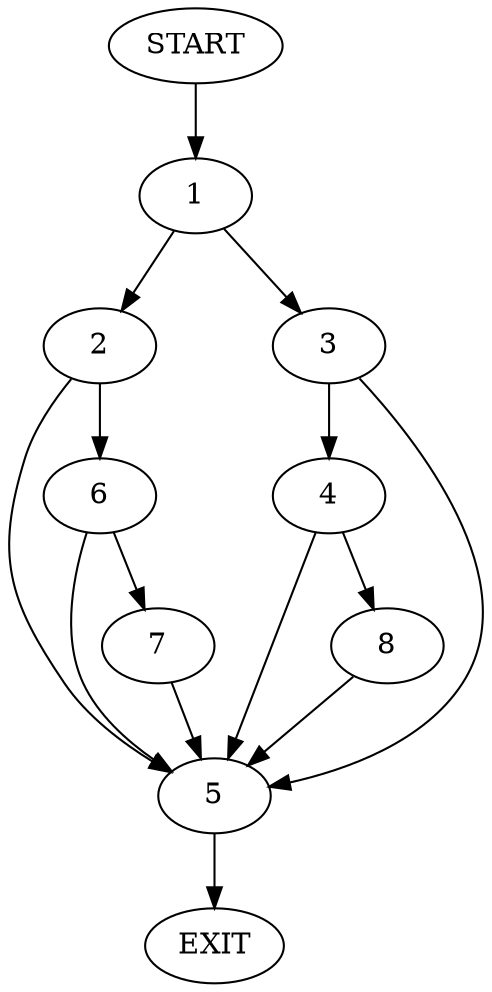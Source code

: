 digraph {
0 [label="START"]
9 [label="EXIT"]
0 -> 1
1 -> 2
1 -> 3
3 -> 4
3 -> 5
2 -> 5
2 -> 6
6 -> 7
6 -> 5
5 -> 9
7 -> 5
4 -> 8
4 -> 5
8 -> 5
}
